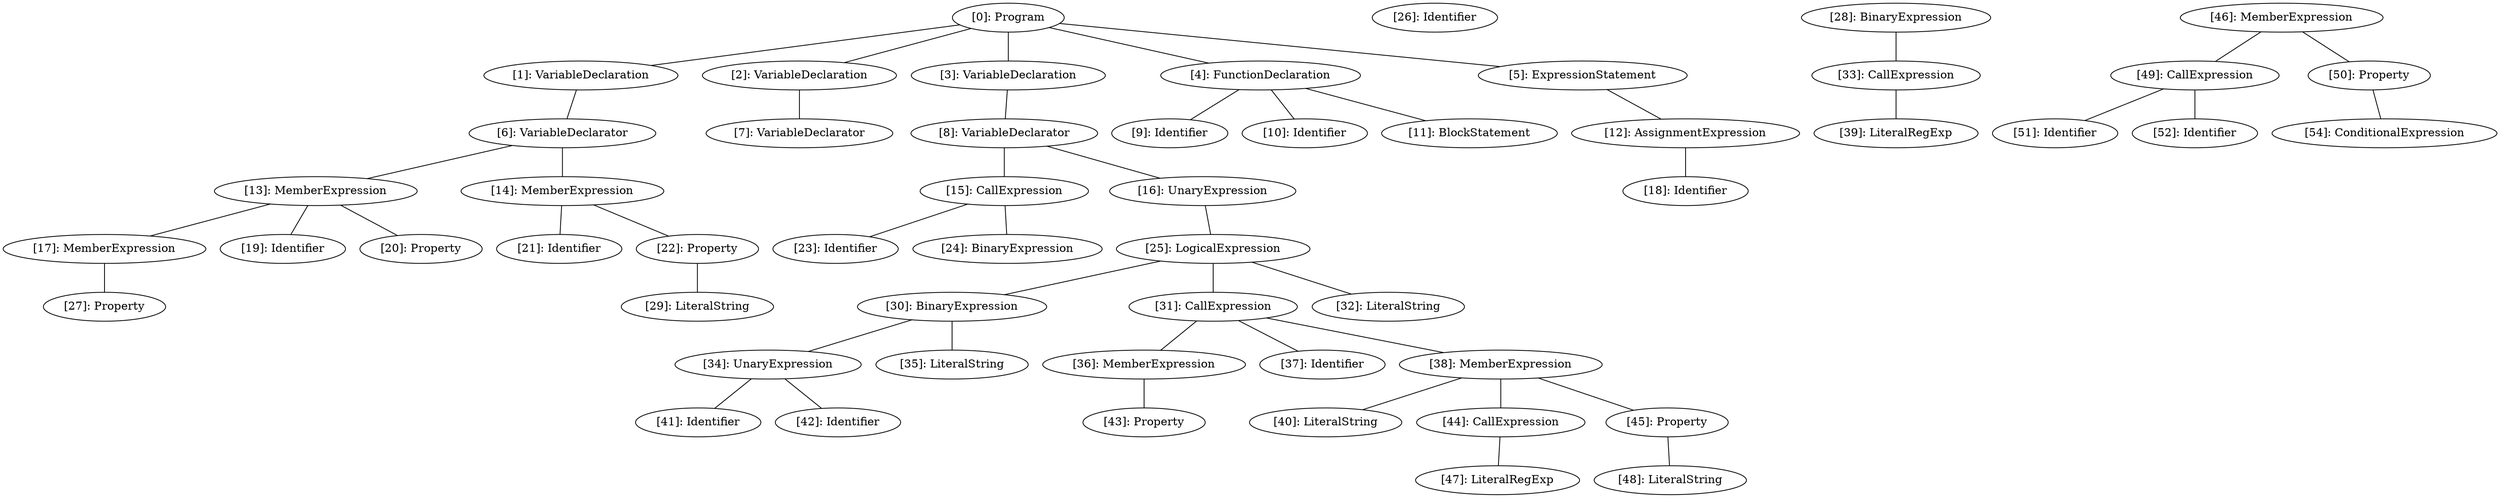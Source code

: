 // Result
graph {
	0 [label="[0]: Program"]
	1 [label="[1]: VariableDeclaration"]
	2 [label="[2]: VariableDeclaration"]
	3 [label="[3]: VariableDeclaration"]
	4 [label="[4]: FunctionDeclaration"]
	5 [label="[5]: ExpressionStatement"]
	6 [label="[6]: VariableDeclarator"]
	7 [label="[7]: VariableDeclarator"]
	8 [label="[8]: VariableDeclarator"]
	9 [label="[9]: Identifier"]
	10 [label="[10]: Identifier"]
	11 [label="[11]: BlockStatement"]
	12 [label="[12]: AssignmentExpression"]
	13 [label="[13]: MemberExpression"]
	14 [label="[14]: MemberExpression"]
	15 [label="[15]: CallExpression"]
	16 [label="[16]: UnaryExpression"]
	17 [label="[17]: MemberExpression"]
	18 [label="[18]: Identifier"]
	19 [label="[19]: Identifier"]
	20 [label="[20]: Property"]
	21 [label="[21]: Identifier"]
	22 [label="[22]: Property"]
	23 [label="[23]: Identifier"]
	24 [label="[24]: BinaryExpression"]
	25 [label="[25]: LogicalExpression"]
	26 [label="[26]: Identifier"]
	27 [label="[27]: Property"]
	28 [label="[28]: BinaryExpression"]
	29 [label="[29]: LiteralString"]
	30 [label="[30]: BinaryExpression"]
	31 [label="[31]: CallExpression"]
	32 [label="[32]: LiteralString"]
	33 [label="[33]: CallExpression"]
	34 [label="[34]: UnaryExpression"]
	35 [label="[35]: LiteralString"]
	36 [label="[36]: MemberExpression"]
	37 [label="[37]: Identifier"]
	38 [label="[38]: MemberExpression"]
	39 [label="[39]: LiteralRegExp"]
	40 [label="[40]: LiteralString"]
	41 [label="[41]: Identifier"]
	42 [label="[42]: Identifier"]
	43 [label="[43]: Property"]
	44 [label="[44]: CallExpression"]
	45 [label="[45]: Property"]
	46 [label="[46]: MemberExpression"]
	47 [label="[47]: LiteralRegExp"]
	48 [label="[48]: LiteralString"]
	49 [label="[49]: CallExpression"]
	50 [label="[50]: Property"]
	51 [label="[51]: Identifier"]
	52 [label="[52]: Identifier"]
	54 [label="[54]: ConditionalExpression"]
	0 -- 1
	0 -- 2
	0 -- 3
	0 -- 4
	0 -- 5
	1 -- 6
	2 -- 7
	3 -- 8
	4 -- 9
	4 -- 10
	4 -- 11
	5 -- 12
	6 -- 13
	6 -- 14
	8 -- 15
	8 -- 16
	12 -- 18
	13 -- 17
	13 -- 19
	13 -- 20
	14 -- 21
	14 -- 22
	15 -- 23
	15 -- 24
	16 -- 25
	17 -- 27
	22 -- 29
	25 -- 30
	25 -- 31
	25 -- 32
	28 -- 33
	30 -- 34
	30 -- 35
	31 -- 36
	31 -- 37
	31 -- 38
	33 -- 39
	34 -- 41
	34 -- 42
	36 -- 43
	38 -- 40
	38 -- 44
	38 -- 45
	44 -- 47
	45 -- 48
	46 -- 49
	46 -- 50
	49 -- 51
	49 -- 52
	50 -- 54
}
